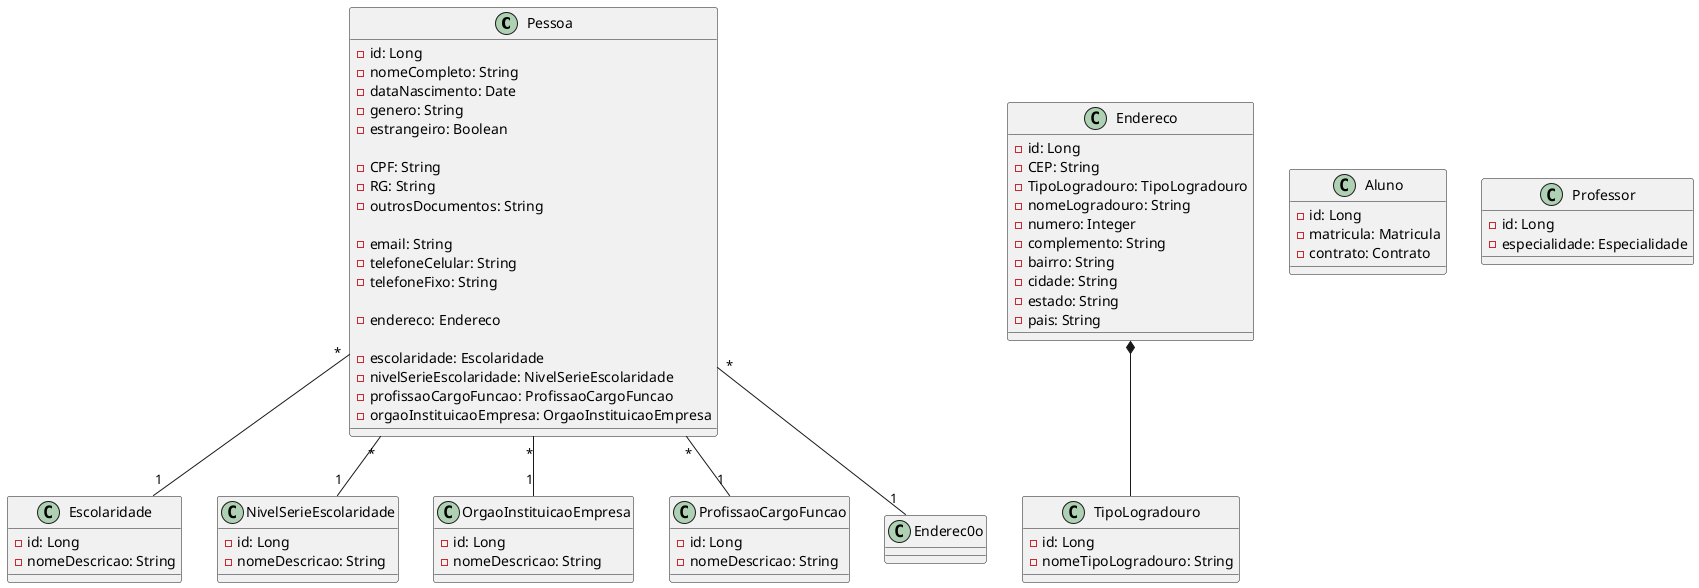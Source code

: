 @startuml

class Pessoa {
    - id: Long
    - nomeCompleto: String
    - dataNascimento: Date
    - genero: String
    - estrangeiro: Boolean

    - CPF: String
    - RG: String
    - outrosDocumentos: String

    - email: String
    - telefoneCelular: String
    - telefoneFixo: String

    - endereco: Endereco

    - escolaridade: Escolaridade
    - nivelSerieEscolaridade: NivelSerieEscolaridade
    - profissaoCargoFuncao: ProfissaoCargoFuncao
    - orgaoInstituicaoEmpresa: OrgaoInstituicaoEmpresa
}

class Endereco {
    - id: Long
    - CEP: String
    - TipoLogradouro: TipoLogradouro
    - nomeLogradouro: String
    - numero: Integer
    - complemento: String
    - bairro: String
    - cidade: String
    - estado: String
    - pais: String
}

class TipoLogradouro {
    - id: Long
    - nomeTipoLogradouro: String
}

class Escolaridade {
    - id: Long
    - nomeDescricao: String
}

class NivelSerieEscolaridade {
    - id: Long
    - nomeDescricao: String
}

class OrgaoInstituicaoEmpresa {
    - id: Long
    - nomeDescricao: String
}

class ProfissaoCargoFuncao {
    - id: Long
    - nomeDescricao: String
}

class Aluno {
    - id: Long
    - matricula: Matricula
    - contrato: Contrato
}
 class Professor {
    - id: Long
    - especialidade: Especialidade
}

Pessoa "*" -- "1" Enderec0o
Pessoa "*" -- "1" Escolaridade
Pessoa "*" -- "1" NivelSerieEscolaridade
Pessoa "*" -- "1" ProfissaoCargoFuncao
Pessoa "*" -- "1" OrgaoInstituicaoEmpresa

Endereco *-- TipoLogradouro

@enduml